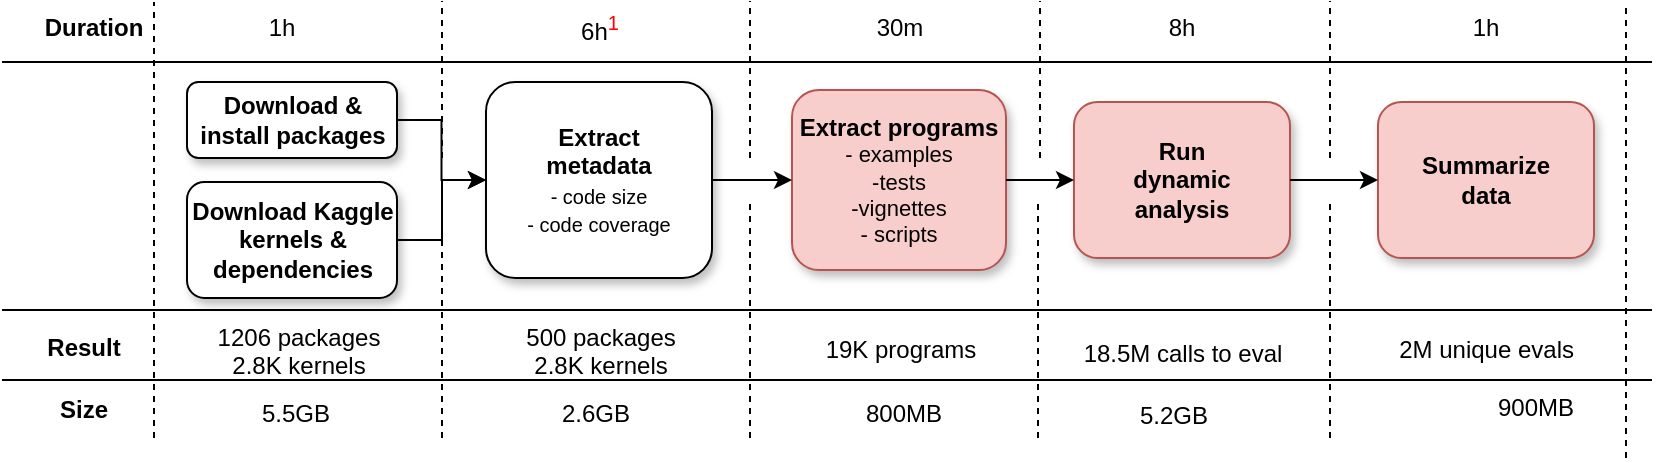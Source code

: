 <mxfile version="13.6.5" type="github">
  <diagram id="F0AHolVVesLSMNE4kyMN" name="Page-1">
    <mxGraphModel dx="1422" dy="812" grid="1" gridSize="10" guides="1" tooltips="1" connect="1" arrows="1" fold="1" page="1" pageScale="1" pageWidth="850" pageHeight="1100" math="0" shadow="0">
      <root>
        <mxCell id="0" />
        <mxCell id="1" parent="0" />
        <mxCell id="XyMEwlzETBZZqd7nD72x-1" style="edgeStyle=orthogonalEdgeStyle;rounded=0;orthogonalLoop=1;jettySize=auto;html=1;exitX=1;exitY=0.5;exitDx=0;exitDy=0;entryX=0;entryY=0.5;entryDx=0;entryDy=0;" edge="1" parent="1" source="XyMEwlzETBZZqd7nD72x-2" target="XyMEwlzETBZZqd7nD72x-3">
          <mxGeometry relative="1" as="geometry" />
        </mxCell>
        <mxCell id="XyMEwlzETBZZqd7nD72x-2" value="Download &amp;amp; install packages" style="whiteSpace=wrap;html=1;rounded=1;shadow=1;fontStyle=1" vertex="1" parent="1">
          <mxGeometry x="137.5" y="82" width="105" height="38" as="geometry" />
        </mxCell>
        <mxCell id="XyMEwlzETBZZqd7nD72x-3" value="Extract&lt;br&gt;metadata &lt;br&gt;&lt;span style=&quot;font-weight: normal ; font-size: 10px&quot;&gt;- code size&lt;br&gt;- code coverage&lt;br&gt;&lt;/span&gt;" style="whiteSpace=wrap;html=1;rounded=1;shadow=1;fontStyle=1" vertex="1" parent="1">
          <mxGeometry x="287" y="82" width="113" height="98" as="geometry" />
        </mxCell>
        <mxCell id="XyMEwlzETBZZqd7nD72x-4" value="Extract programs&lt;br&gt;&lt;div style=&quot;font-size: 11px&quot;&gt;&lt;span style=&quot;font-weight: normal&quot;&gt;&lt;font style=&quot;font-size: 11px&quot;&gt;- examples&lt;/font&gt;&lt;/span&gt;&lt;/div&gt;&lt;div style=&quot;font-size: 11px&quot;&gt;&lt;span style=&quot;font-weight: normal&quot;&gt;&lt;font style=&quot;font-size: 11px&quot;&gt;-tests&lt;/font&gt;&lt;/span&gt;&lt;/div&gt;&lt;div style=&quot;font-size: 11px&quot;&gt;&lt;span style=&quot;font-weight: normal&quot;&gt;&lt;font style=&quot;font-size: 11px&quot;&gt;-vignettes&lt;/font&gt;&lt;/span&gt;&lt;/div&gt;&lt;div style=&quot;font-size: 11px&quot;&gt;&lt;span style=&quot;font-weight: normal&quot;&gt;&lt;font style=&quot;font-size: 11px&quot;&gt;- scripts&lt;/font&gt;&lt;/span&gt;&lt;br&gt;&lt;/div&gt;" style="whiteSpace=wrap;html=1;rounded=1;shadow=1;fontStyle=1;fillColor=#f8cecc;strokeColor=#b85450;" vertex="1" parent="1">
          <mxGeometry x="440" y="86" width="107" height="90" as="geometry" />
        </mxCell>
        <mxCell id="XyMEwlzETBZZqd7nD72x-5" value="Run &lt;br&gt;dynamic&lt;br&gt;analysis" style="whiteSpace=wrap;html=1;rounded=1;shadow=1;fontStyle=1;fillColor=#f8cecc;strokeColor=#b85450;" vertex="1" parent="1">
          <mxGeometry x="581" y="92" width="108" height="78" as="geometry" />
        </mxCell>
        <mxCell id="XyMEwlzETBZZqd7nD72x-6" value="Summarize &lt;br&gt;data" style="whiteSpace=wrap;html=1;rounded=1;shadow=1;fontStyle=1;fillColor=#f8cecc;strokeColor=#b85450;" vertex="1" parent="1">
          <mxGeometry x="733" y="92" width="108" height="78" as="geometry" />
        </mxCell>
        <mxCell id="XyMEwlzETBZZqd7nD72x-7" style="edgeStyle=orthogonalEdgeStyle;rounded=0;orthogonalLoop=1;jettySize=auto;html=1;entryX=0;entryY=0.5;entryDx=0;entryDy=0;exitX=1;exitY=0.5;exitDx=0;exitDy=0;" edge="1" parent="1" source="XyMEwlzETBZZqd7nD72x-3" target="XyMEwlzETBZZqd7nD72x-4">
          <mxGeometry relative="1" as="geometry">
            <mxPoint x="367" y="122" as="sourcePoint" />
            <mxPoint x="297" y="132" as="targetPoint" />
          </mxGeometry>
        </mxCell>
        <mxCell id="XyMEwlzETBZZqd7nD72x-8" style="edgeStyle=orthogonalEdgeStyle;rounded=0;orthogonalLoop=1;jettySize=auto;html=1;exitX=1;exitY=0.5;exitDx=0;exitDy=0;entryX=0;entryY=0.5;entryDx=0;entryDy=0;" edge="1" parent="1" source="XyMEwlzETBZZqd7nD72x-4" target="XyMEwlzETBZZqd7nD72x-5">
          <mxGeometry relative="1" as="geometry">
            <mxPoint x="267" y="142" as="sourcePoint" />
            <mxPoint x="307" y="142" as="targetPoint" />
          </mxGeometry>
        </mxCell>
        <mxCell id="XyMEwlzETBZZqd7nD72x-9" style="edgeStyle=orthogonalEdgeStyle;rounded=0;orthogonalLoop=1;jettySize=auto;html=1;exitX=1;exitY=0.5;exitDx=0;exitDy=0;entryX=0;entryY=0.5;entryDx=0;entryDy=0;" edge="1" parent="1" source="XyMEwlzETBZZqd7nD72x-5" target="XyMEwlzETBZZqd7nD72x-6">
          <mxGeometry relative="1" as="geometry">
            <mxPoint x="277" y="152" as="sourcePoint" />
            <mxPoint x="317" y="152" as="targetPoint" />
          </mxGeometry>
        </mxCell>
        <mxCell id="XyMEwlzETBZZqd7nD72x-10" value="Result" style="text;html=1;strokeColor=none;fillColor=none;align=center;verticalAlign=middle;whiteSpace=wrap;rounded=0;fontStyle=1" vertex="1" parent="1">
          <mxGeometry x="61.0" y="205" width="50" height="20" as="geometry" />
        </mxCell>
        <mxCell id="XyMEwlzETBZZqd7nD72x-11" value="Size" style="text;html=1;strokeColor=none;fillColor=none;align=center;verticalAlign=middle;whiteSpace=wrap;rounded=0;fontStyle=1" vertex="1" parent="1">
          <mxGeometry x="51" y="236" width="70" height="20" as="geometry" />
        </mxCell>
        <mxCell id="XyMEwlzETBZZqd7nD72x-12" value="" style="endArrow=none;html=1;" edge="1" parent="1">
          <mxGeometry width="50" height="50" relative="1" as="geometry">
            <mxPoint x="45" y="231" as="sourcePoint" />
            <mxPoint x="870" y="231" as="targetPoint" />
          </mxGeometry>
        </mxCell>
        <mxCell id="XyMEwlzETBZZqd7nD72x-14" value="" style="endArrow=none;dashed=1;html=1;fontStyle=1" edge="1" parent="1">
          <mxGeometry width="50" height="50" relative="1" as="geometry">
            <mxPoint x="121" y="260" as="sourcePoint" />
            <mxPoint x="121" y="42" as="targetPoint" />
          </mxGeometry>
        </mxCell>
        <mxCell id="XyMEwlzETBZZqd7nD72x-15" value="" style="endArrow=none;dashed=1;html=1;" edge="1" parent="1">
          <mxGeometry width="50" height="50" relative="1" as="geometry">
            <mxPoint x="265" y="260" as="sourcePoint" />
            <mxPoint x="265" y="142" as="targetPoint" />
          </mxGeometry>
        </mxCell>
        <mxCell id="XyMEwlzETBZZqd7nD72x-16" value="" style="endArrow=none;dashed=1;html=1;" edge="1" parent="1">
          <mxGeometry width="50" height="50" relative="1" as="geometry">
            <mxPoint x="419" y="260" as="sourcePoint" />
            <mxPoint x="419.0" y="142" as="targetPoint" />
          </mxGeometry>
        </mxCell>
        <mxCell id="XyMEwlzETBZZqd7nD72x-17" value="" style="endArrow=none;dashed=1;html=1;" edge="1" parent="1">
          <mxGeometry width="50" height="50" relative="1" as="geometry">
            <mxPoint x="563" y="260" as="sourcePoint" />
            <mxPoint x="563.0" y="142" as="targetPoint" />
          </mxGeometry>
        </mxCell>
        <mxCell id="XyMEwlzETBZZqd7nD72x-18" value="" style="endArrow=none;dashed=1;html=1;" edge="1" parent="1">
          <mxGeometry width="50" height="50" relative="1" as="geometry">
            <mxPoint x="709" y="260" as="sourcePoint" />
            <mxPoint x="709" y="142" as="targetPoint" />
          </mxGeometry>
        </mxCell>
        <mxCell id="XyMEwlzETBZZqd7nD72x-19" value="" style="endArrow=none;dashed=1;html=1;" edge="1" parent="1">
          <mxGeometry width="50" height="50" relative="1" as="geometry">
            <mxPoint x="857" y="270" as="sourcePoint" />
            <mxPoint x="857" y="142" as="targetPoint" />
          </mxGeometry>
        </mxCell>
        <mxCell id="XyMEwlzETBZZqd7nD72x-20" value="1h" style="text;html=1;strokeColor=none;fillColor=none;align=center;verticalAlign=middle;whiteSpace=wrap;rounded=0;" vertex="1" parent="1">
          <mxGeometry x="165" y="45" width="40" height="20" as="geometry" />
        </mxCell>
        <mxCell id="XyMEwlzETBZZqd7nD72x-21" value="Duration" style="text;html=1;strokeColor=none;fillColor=none;align=center;verticalAlign=middle;whiteSpace=wrap;rounded=0;fontStyle=1" vertex="1" parent="1">
          <mxGeometry x="66.0" y="45" width="50" height="20" as="geometry" />
        </mxCell>
        <mxCell id="XyMEwlzETBZZqd7nD72x-22" value="6h&lt;font color=&quot;#FF0000&quot;&gt;&lt;sup&gt;1&lt;/sup&gt;&lt;/font&gt;" style="text;html=1;strokeColor=none;fillColor=none;align=center;verticalAlign=middle;whiteSpace=wrap;rounded=0;" vertex="1" parent="1">
          <mxGeometry x="323.5" y="45" width="40" height="20" as="geometry" />
        </mxCell>
        <mxCell id="XyMEwlzETBZZqd7nD72x-23" value="30m" style="text;html=1;strokeColor=none;fillColor=none;align=center;verticalAlign=middle;whiteSpace=wrap;rounded=0;" vertex="1" parent="1">
          <mxGeometry x="473.5" y="45" width="40" height="20" as="geometry" />
        </mxCell>
        <mxCell id="XyMEwlzETBZZqd7nD72x-24" value="8h" style="text;html=1;strokeColor=none;fillColor=none;align=center;verticalAlign=middle;whiteSpace=wrap;rounded=0;" vertex="1" parent="1">
          <mxGeometry x="615" y="45" width="40" height="20" as="geometry" />
        </mxCell>
        <mxCell id="XyMEwlzETBZZqd7nD72x-25" value="1h" style="text;html=1;strokeColor=none;fillColor=none;align=center;verticalAlign=middle;whiteSpace=wrap;rounded=0;" vertex="1" parent="1">
          <mxGeometry x="762" y="45" width="50" height="20" as="geometry" />
        </mxCell>
        <mxCell id="XyMEwlzETBZZqd7nD72x-26" value="&lt;div align=&quot;center&quot;&gt;1206 packages&lt;br&gt;&lt;/div&gt;&lt;div&gt;2.8K kernels&lt;/div&gt;" style="text;html=1;align=center;" vertex="1" parent="1">
          <mxGeometry x="130" y="196" width="125" height="44" as="geometry" />
        </mxCell>
        <mxCell id="XyMEwlzETBZZqd7nD72x-27" value="5.5GB" style="text;html=1;align=right;" vertex="1" parent="1">
          <mxGeometry x="165" y="234" width="45" height="30" as="geometry" />
        </mxCell>
        <mxCell id="XyMEwlzETBZZqd7nD72x-29" value="2.6GB" style="text;html=1;align=right;" vertex="1" parent="1">
          <mxGeometry x="327.5" y="234" width="32" height="30" as="geometry" />
        </mxCell>
        <mxCell id="XyMEwlzETBZZqd7nD72x-31" value="800MB" style="text;html=1;align=right;" vertex="1" parent="1">
          <mxGeometry x="470.93" y="234" width="45.13" height="30" as="geometry" />
        </mxCell>
        <mxCell id="XyMEwlzETBZZqd7nD72x-32" value="18.5M calls to eval" style="text;html=1;align=center;" vertex="1" parent="1">
          <mxGeometry x="570" y="204" width="130" height="20" as="geometry" />
        </mxCell>
        <mxCell id="XyMEwlzETBZZqd7nD72x-33" value="2M unique evals" style="text;html=1;align=right;" vertex="1" parent="1">
          <mxGeometry x="722" y="202" width="110" height="24" as="geometry" />
        </mxCell>
        <mxCell id="XyMEwlzETBZZqd7nD72x-34" value="900MB" style="text;html=1;align=right;" vertex="1" parent="1">
          <mxGeometry x="742" y="231" width="90" height="30" as="geometry" />
        </mxCell>
        <mxCell id="XyMEwlzETBZZqd7nD72x-35" value="" style="endArrow=none;html=1;" edge="1" parent="1">
          <mxGeometry width="50" height="50" relative="1" as="geometry">
            <mxPoint x="45" y="72" as="sourcePoint" />
            <mxPoint x="870" y="72" as="targetPoint" />
          </mxGeometry>
        </mxCell>
        <mxCell id="XyMEwlzETBZZqd7nD72x-36" value="" style="endArrow=none;dashed=1;html=1;" edge="1" parent="1">
          <mxGeometry width="50" height="50" relative="1" as="geometry">
            <mxPoint x="265" y="120" as="sourcePoint" />
            <mxPoint x="265" y="41.5" as="targetPoint" />
          </mxGeometry>
        </mxCell>
        <mxCell id="XyMEwlzETBZZqd7nD72x-37" value="" style="endArrow=none;dashed=1;html=1;" edge="1" parent="1">
          <mxGeometry width="50" height="50" relative="1" as="geometry">
            <mxPoint x="419" y="120" as="sourcePoint" />
            <mxPoint x="419" y="41.5" as="targetPoint" />
          </mxGeometry>
        </mxCell>
        <mxCell id="XyMEwlzETBZZqd7nD72x-38" value="" style="endArrow=none;dashed=1;html=1;" edge="1" parent="1">
          <mxGeometry width="50" height="50" relative="1" as="geometry">
            <mxPoint x="564" y="120" as="sourcePoint" />
            <mxPoint x="564" y="41.5" as="targetPoint" />
          </mxGeometry>
        </mxCell>
        <mxCell id="XyMEwlzETBZZqd7nD72x-39" value="" style="endArrow=none;dashed=1;html=1;" edge="1" parent="1">
          <mxGeometry width="50" height="50" relative="1" as="geometry">
            <mxPoint x="709" y="120" as="sourcePoint" />
            <mxPoint x="709" y="41.5" as="targetPoint" />
          </mxGeometry>
        </mxCell>
        <mxCell id="XyMEwlzETBZZqd7nD72x-40" value="" style="endArrow=none;dashed=1;html=1;" edge="1" parent="1">
          <mxGeometry width="50" height="50" relative="1" as="geometry">
            <mxPoint x="857" y="150" as="sourcePoint" />
            <mxPoint x="857" y="42" as="targetPoint" />
          </mxGeometry>
        </mxCell>
        <mxCell id="XyMEwlzETBZZqd7nD72x-47" value="" style="endArrow=none;html=1;" edge="1" parent="1">
          <mxGeometry width="50" height="50" relative="1" as="geometry">
            <mxPoint x="45" y="196" as="sourcePoint" />
            <mxPoint x="870" y="196" as="targetPoint" />
          </mxGeometry>
        </mxCell>
        <mxCell id="XyMEwlzETBZZqd7nD72x-48" value="5.2GB" style="text;html=1;align=right;" vertex="1" parent="1">
          <mxGeometry x="606.5" y="235" width="42" height="30" as="geometry" />
        </mxCell>
        <mxCell id="XyMEwlzETBZZqd7nD72x-49" value="Download Kaggle kernels &amp;amp; dependencies" style="whiteSpace=wrap;html=1;rounded=1;shadow=1;fontStyle=1" vertex="1" parent="1">
          <mxGeometry x="137.5" y="132" width="105" height="58" as="geometry" />
        </mxCell>
        <mxCell id="XyMEwlzETBZZqd7nD72x-50" style="edgeStyle=orthogonalEdgeStyle;rounded=0;orthogonalLoop=1;jettySize=auto;html=1;exitX=1;exitY=0.5;exitDx=0;exitDy=0;entryX=0;entryY=0.5;entryDx=0;entryDy=0;" edge="1" parent="1" source="XyMEwlzETBZZqd7nD72x-49" target="XyMEwlzETBZZqd7nD72x-3">
          <mxGeometry relative="1" as="geometry">
            <mxPoint x="252.5" y="121" as="sourcePoint" />
            <mxPoint x="297" y="141" as="targetPoint" />
            <Array as="points">
              <mxPoint x="265" y="161" />
              <mxPoint x="265" y="131" />
            </Array>
          </mxGeometry>
        </mxCell>
        <mxCell id="XyMEwlzETBZZqd7nD72x-52" value="&lt;div align=&quot;center&quot;&gt;500 packages&lt;br&gt;&lt;/div&gt;&lt;div&gt;2.8K kernels&lt;/div&gt;" style="text;html=1;align=center;" vertex="1" parent="1">
          <mxGeometry x="281" y="196" width="125" height="44" as="geometry" />
        </mxCell>
        <mxCell id="XyMEwlzETBZZqd7nD72x-54" value="19K programs" style="text;html=1;align=center;" vertex="1" parent="1">
          <mxGeometry x="431" y="202" width="125" height="24" as="geometry" />
        </mxCell>
      </root>
    </mxGraphModel>
  </diagram>
</mxfile>
